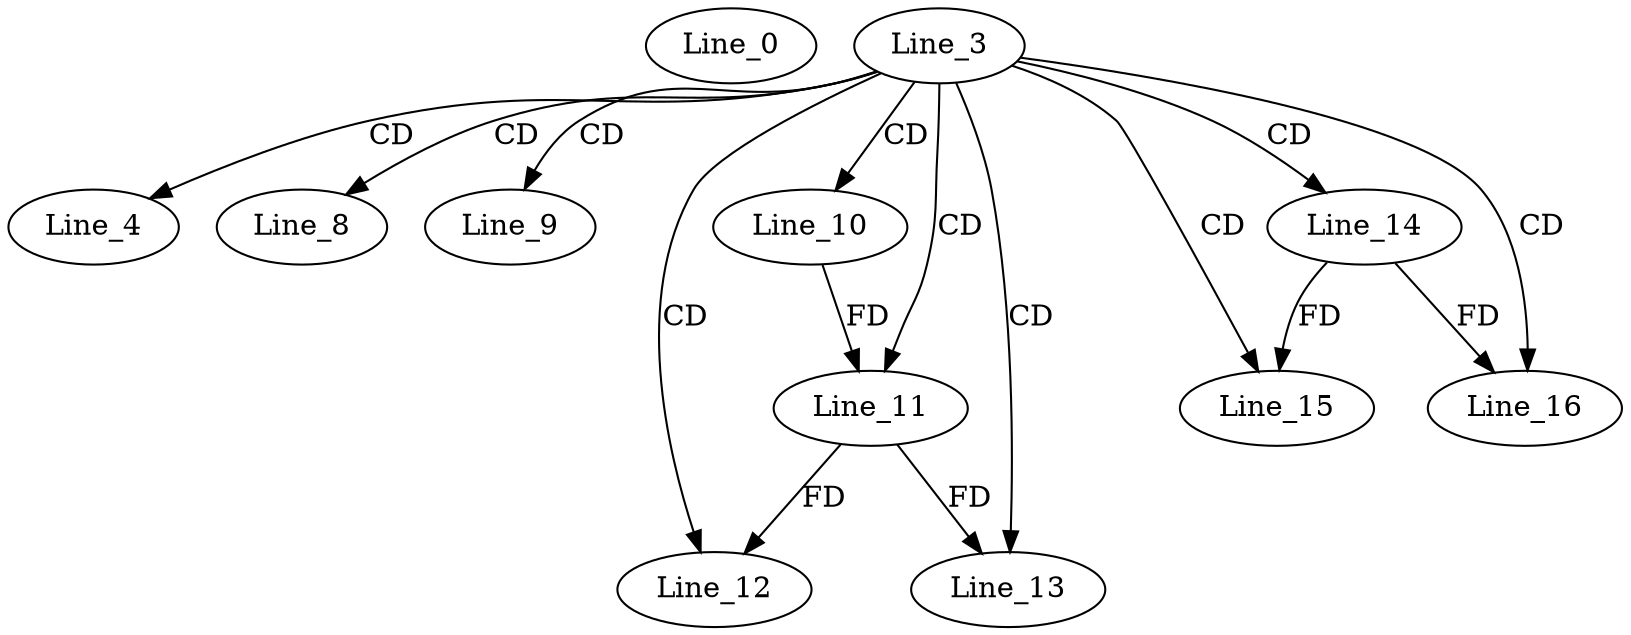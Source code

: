 digraph G {
  Line_0;
  Line_3;
  Line_4;
  Line_8;
  Line_9;
  Line_10;
  Line_11;
  Line_11;
  Line_12;
  Line_13;
  Line_13;
  Line_14;
  Line_14;
  Line_15;
  Line_16;
  Line_16;
  Line_3 -> Line_4 [ label="CD" ];
  Line_3 -> Line_8 [ label="CD" ];
  Line_3 -> Line_9 [ label="CD" ];
  Line_3 -> Line_10 [ label="CD" ];
  Line_3 -> Line_11 [ label="CD" ];
  Line_10 -> Line_11 [ label="FD" ];
  Line_3 -> Line_12 [ label="CD" ];
  Line_11 -> Line_12 [ label="FD" ];
  Line_3 -> Line_13 [ label="CD" ];
  Line_11 -> Line_13 [ label="FD" ];
  Line_3 -> Line_14 [ label="CD" ];
  Line_3 -> Line_15 [ label="CD" ];
  Line_14 -> Line_15 [ label="FD" ];
  Line_3 -> Line_16 [ label="CD" ];
  Line_14 -> Line_16 [ label="FD" ];
}
